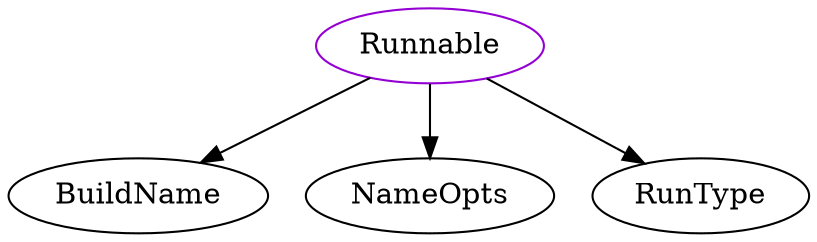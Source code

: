 digraph runnable{
Runnable -> BuildName;
Runnable -> NameOpts;
Runnable -> RunType;
Runnable	[shape=oval, color=darkviolet, label="Runnable"];
}
